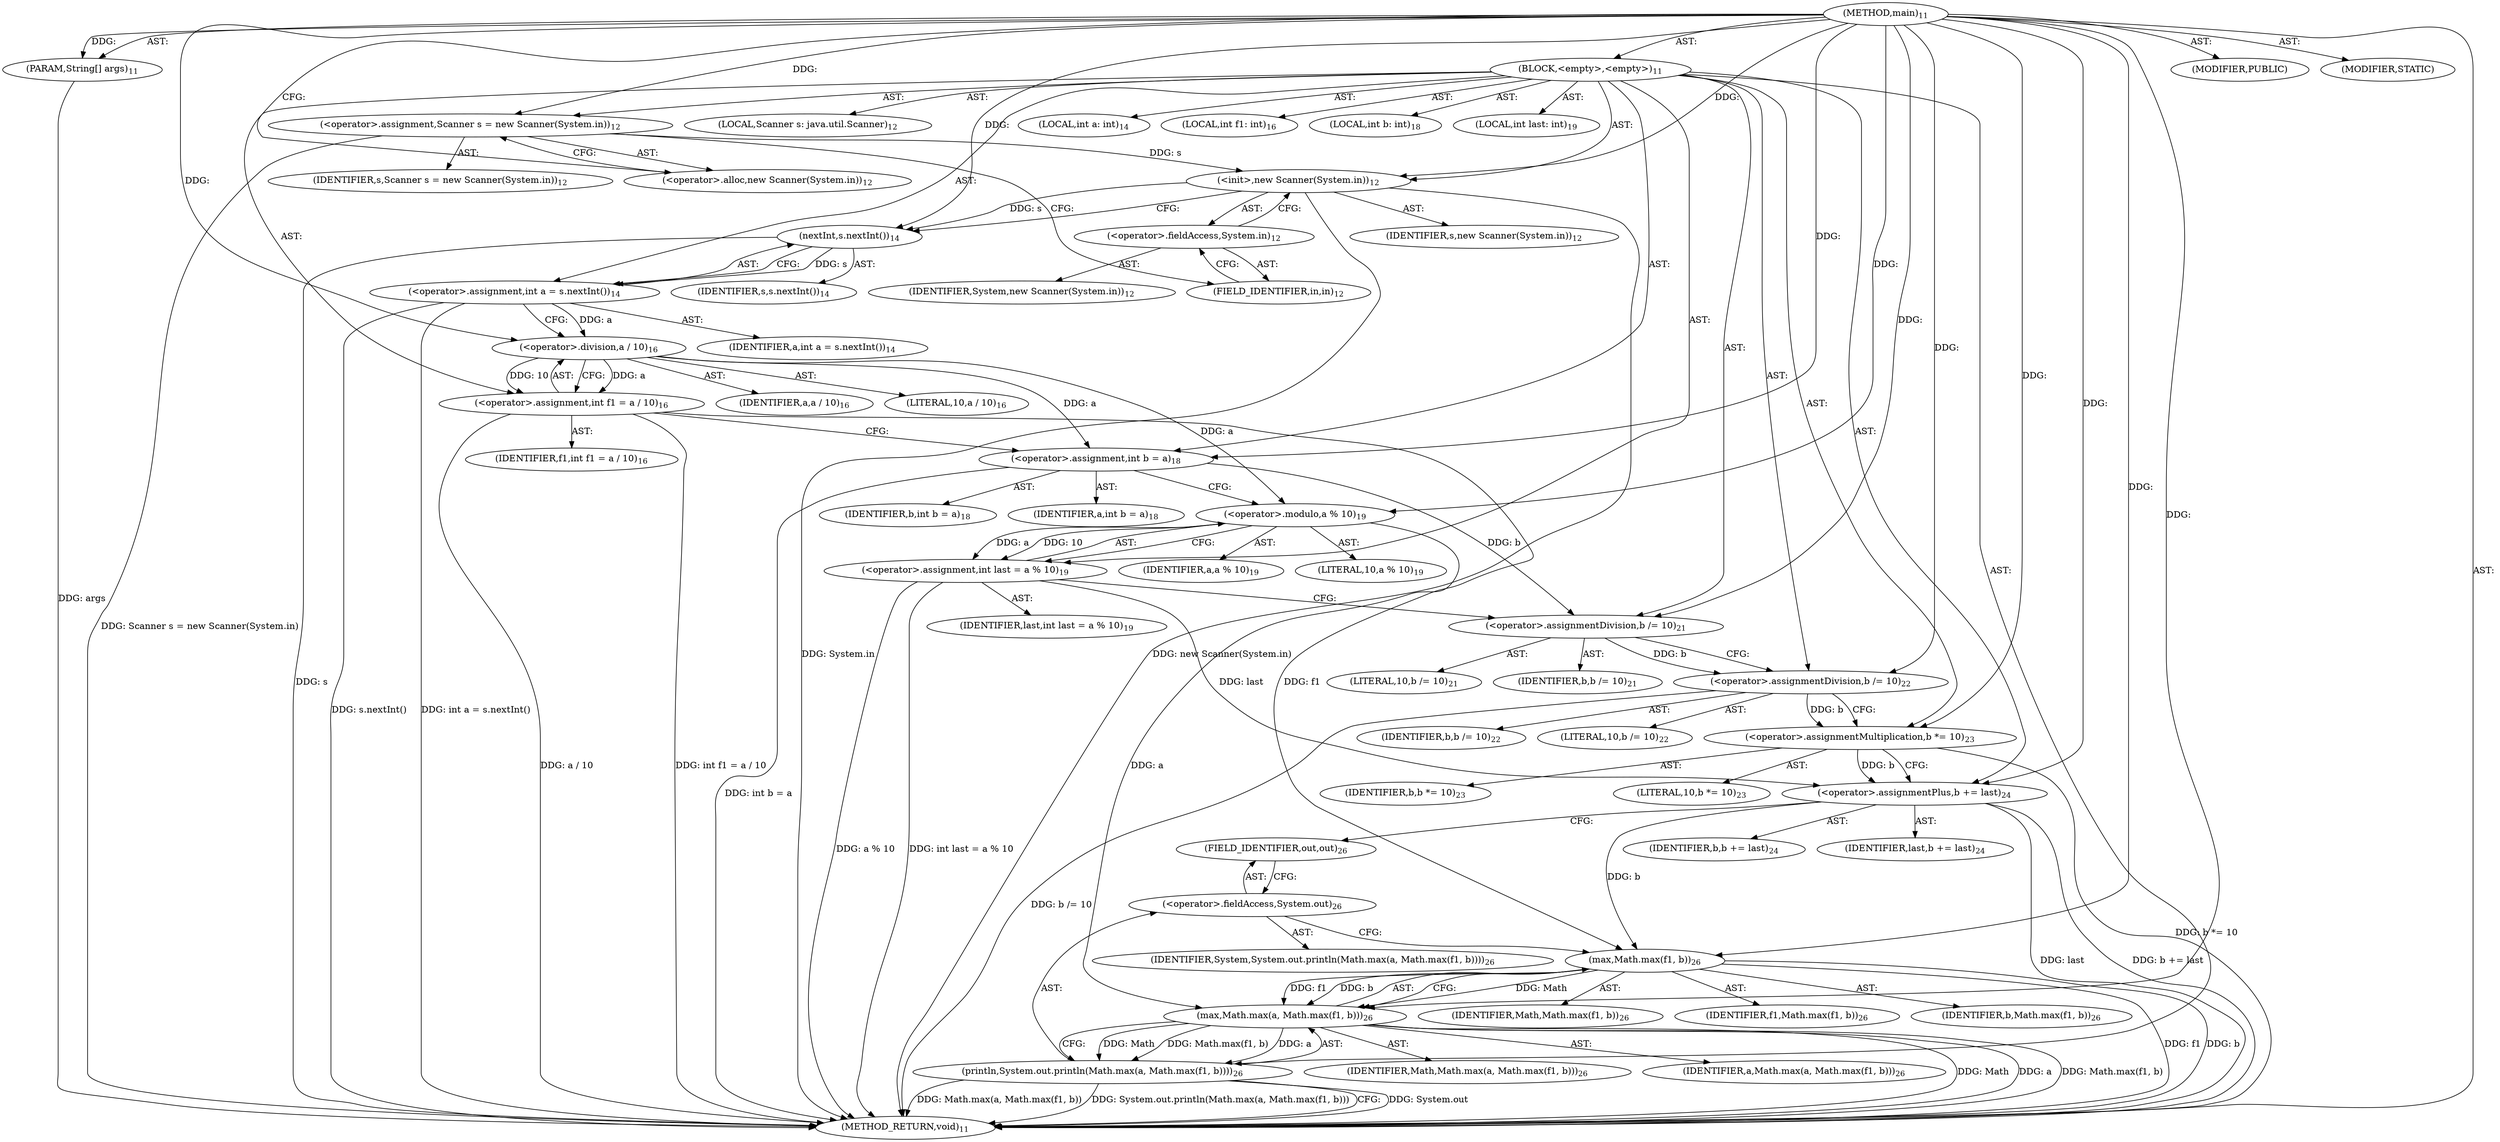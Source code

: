 digraph "main" {  
"19" [label = <(METHOD,main)<SUB>11</SUB>> ]
"20" [label = <(PARAM,String[] args)<SUB>11</SUB>> ]
"21" [label = <(BLOCK,&lt;empty&gt;,&lt;empty&gt;)<SUB>11</SUB>> ]
"4" [label = <(LOCAL,Scanner s: java.util.Scanner)<SUB>12</SUB>> ]
"22" [label = <(&lt;operator&gt;.assignment,Scanner s = new Scanner(System.in))<SUB>12</SUB>> ]
"23" [label = <(IDENTIFIER,s,Scanner s = new Scanner(System.in))<SUB>12</SUB>> ]
"24" [label = <(&lt;operator&gt;.alloc,new Scanner(System.in))<SUB>12</SUB>> ]
"25" [label = <(&lt;init&gt;,new Scanner(System.in))<SUB>12</SUB>> ]
"3" [label = <(IDENTIFIER,s,new Scanner(System.in))<SUB>12</SUB>> ]
"26" [label = <(&lt;operator&gt;.fieldAccess,System.in)<SUB>12</SUB>> ]
"27" [label = <(IDENTIFIER,System,new Scanner(System.in))<SUB>12</SUB>> ]
"28" [label = <(FIELD_IDENTIFIER,in,in)<SUB>12</SUB>> ]
"29" [label = <(LOCAL,int a: int)<SUB>14</SUB>> ]
"30" [label = <(&lt;operator&gt;.assignment,int a = s.nextInt())<SUB>14</SUB>> ]
"31" [label = <(IDENTIFIER,a,int a = s.nextInt())<SUB>14</SUB>> ]
"32" [label = <(nextInt,s.nextInt())<SUB>14</SUB>> ]
"33" [label = <(IDENTIFIER,s,s.nextInt())<SUB>14</SUB>> ]
"34" [label = <(LOCAL,int f1: int)<SUB>16</SUB>> ]
"35" [label = <(&lt;operator&gt;.assignment,int f1 = a / 10)<SUB>16</SUB>> ]
"36" [label = <(IDENTIFIER,f1,int f1 = a / 10)<SUB>16</SUB>> ]
"37" [label = <(&lt;operator&gt;.division,a / 10)<SUB>16</SUB>> ]
"38" [label = <(IDENTIFIER,a,a / 10)<SUB>16</SUB>> ]
"39" [label = <(LITERAL,10,a / 10)<SUB>16</SUB>> ]
"40" [label = <(LOCAL,int b: int)<SUB>18</SUB>> ]
"41" [label = <(&lt;operator&gt;.assignment,int b = a)<SUB>18</SUB>> ]
"42" [label = <(IDENTIFIER,b,int b = a)<SUB>18</SUB>> ]
"43" [label = <(IDENTIFIER,a,int b = a)<SUB>18</SUB>> ]
"44" [label = <(LOCAL,int last: int)<SUB>19</SUB>> ]
"45" [label = <(&lt;operator&gt;.assignment,int last = a % 10)<SUB>19</SUB>> ]
"46" [label = <(IDENTIFIER,last,int last = a % 10)<SUB>19</SUB>> ]
"47" [label = <(&lt;operator&gt;.modulo,a % 10)<SUB>19</SUB>> ]
"48" [label = <(IDENTIFIER,a,a % 10)<SUB>19</SUB>> ]
"49" [label = <(LITERAL,10,a % 10)<SUB>19</SUB>> ]
"50" [label = <(&lt;operator&gt;.assignmentDivision,b /= 10)<SUB>21</SUB>> ]
"51" [label = <(IDENTIFIER,b,b /= 10)<SUB>21</SUB>> ]
"52" [label = <(LITERAL,10,b /= 10)<SUB>21</SUB>> ]
"53" [label = <(&lt;operator&gt;.assignmentDivision,b /= 10)<SUB>22</SUB>> ]
"54" [label = <(IDENTIFIER,b,b /= 10)<SUB>22</SUB>> ]
"55" [label = <(LITERAL,10,b /= 10)<SUB>22</SUB>> ]
"56" [label = <(&lt;operator&gt;.assignmentMultiplication,b *= 10)<SUB>23</SUB>> ]
"57" [label = <(IDENTIFIER,b,b *= 10)<SUB>23</SUB>> ]
"58" [label = <(LITERAL,10,b *= 10)<SUB>23</SUB>> ]
"59" [label = <(&lt;operator&gt;.assignmentPlus,b += last)<SUB>24</SUB>> ]
"60" [label = <(IDENTIFIER,b,b += last)<SUB>24</SUB>> ]
"61" [label = <(IDENTIFIER,last,b += last)<SUB>24</SUB>> ]
"62" [label = <(println,System.out.println(Math.max(a, Math.max(f1, b))))<SUB>26</SUB>> ]
"63" [label = <(&lt;operator&gt;.fieldAccess,System.out)<SUB>26</SUB>> ]
"64" [label = <(IDENTIFIER,System,System.out.println(Math.max(a, Math.max(f1, b))))<SUB>26</SUB>> ]
"65" [label = <(FIELD_IDENTIFIER,out,out)<SUB>26</SUB>> ]
"66" [label = <(max,Math.max(a, Math.max(f1, b)))<SUB>26</SUB>> ]
"67" [label = <(IDENTIFIER,Math,Math.max(a, Math.max(f1, b)))<SUB>26</SUB>> ]
"68" [label = <(IDENTIFIER,a,Math.max(a, Math.max(f1, b)))<SUB>26</SUB>> ]
"69" [label = <(max,Math.max(f1, b))<SUB>26</SUB>> ]
"70" [label = <(IDENTIFIER,Math,Math.max(f1, b))<SUB>26</SUB>> ]
"71" [label = <(IDENTIFIER,f1,Math.max(f1, b))<SUB>26</SUB>> ]
"72" [label = <(IDENTIFIER,b,Math.max(f1, b))<SUB>26</SUB>> ]
"73" [label = <(MODIFIER,PUBLIC)> ]
"74" [label = <(MODIFIER,STATIC)> ]
"75" [label = <(METHOD_RETURN,void)<SUB>11</SUB>> ]
  "19" -> "20"  [ label = "AST: "] 
  "19" -> "21"  [ label = "AST: "] 
  "19" -> "73"  [ label = "AST: "] 
  "19" -> "74"  [ label = "AST: "] 
  "19" -> "75"  [ label = "AST: "] 
  "21" -> "4"  [ label = "AST: "] 
  "21" -> "22"  [ label = "AST: "] 
  "21" -> "25"  [ label = "AST: "] 
  "21" -> "29"  [ label = "AST: "] 
  "21" -> "30"  [ label = "AST: "] 
  "21" -> "34"  [ label = "AST: "] 
  "21" -> "35"  [ label = "AST: "] 
  "21" -> "40"  [ label = "AST: "] 
  "21" -> "41"  [ label = "AST: "] 
  "21" -> "44"  [ label = "AST: "] 
  "21" -> "45"  [ label = "AST: "] 
  "21" -> "50"  [ label = "AST: "] 
  "21" -> "53"  [ label = "AST: "] 
  "21" -> "56"  [ label = "AST: "] 
  "21" -> "59"  [ label = "AST: "] 
  "21" -> "62"  [ label = "AST: "] 
  "22" -> "23"  [ label = "AST: "] 
  "22" -> "24"  [ label = "AST: "] 
  "25" -> "3"  [ label = "AST: "] 
  "25" -> "26"  [ label = "AST: "] 
  "26" -> "27"  [ label = "AST: "] 
  "26" -> "28"  [ label = "AST: "] 
  "30" -> "31"  [ label = "AST: "] 
  "30" -> "32"  [ label = "AST: "] 
  "32" -> "33"  [ label = "AST: "] 
  "35" -> "36"  [ label = "AST: "] 
  "35" -> "37"  [ label = "AST: "] 
  "37" -> "38"  [ label = "AST: "] 
  "37" -> "39"  [ label = "AST: "] 
  "41" -> "42"  [ label = "AST: "] 
  "41" -> "43"  [ label = "AST: "] 
  "45" -> "46"  [ label = "AST: "] 
  "45" -> "47"  [ label = "AST: "] 
  "47" -> "48"  [ label = "AST: "] 
  "47" -> "49"  [ label = "AST: "] 
  "50" -> "51"  [ label = "AST: "] 
  "50" -> "52"  [ label = "AST: "] 
  "53" -> "54"  [ label = "AST: "] 
  "53" -> "55"  [ label = "AST: "] 
  "56" -> "57"  [ label = "AST: "] 
  "56" -> "58"  [ label = "AST: "] 
  "59" -> "60"  [ label = "AST: "] 
  "59" -> "61"  [ label = "AST: "] 
  "62" -> "63"  [ label = "AST: "] 
  "62" -> "66"  [ label = "AST: "] 
  "63" -> "64"  [ label = "AST: "] 
  "63" -> "65"  [ label = "AST: "] 
  "66" -> "67"  [ label = "AST: "] 
  "66" -> "68"  [ label = "AST: "] 
  "66" -> "69"  [ label = "AST: "] 
  "69" -> "70"  [ label = "AST: "] 
  "69" -> "71"  [ label = "AST: "] 
  "69" -> "72"  [ label = "AST: "] 
  "22" -> "28"  [ label = "CFG: "] 
  "25" -> "32"  [ label = "CFG: "] 
  "30" -> "37"  [ label = "CFG: "] 
  "35" -> "41"  [ label = "CFG: "] 
  "41" -> "47"  [ label = "CFG: "] 
  "45" -> "50"  [ label = "CFG: "] 
  "50" -> "53"  [ label = "CFG: "] 
  "53" -> "56"  [ label = "CFG: "] 
  "56" -> "59"  [ label = "CFG: "] 
  "59" -> "65"  [ label = "CFG: "] 
  "62" -> "75"  [ label = "CFG: "] 
  "24" -> "22"  [ label = "CFG: "] 
  "26" -> "25"  [ label = "CFG: "] 
  "32" -> "30"  [ label = "CFG: "] 
  "37" -> "35"  [ label = "CFG: "] 
  "47" -> "45"  [ label = "CFG: "] 
  "63" -> "69"  [ label = "CFG: "] 
  "66" -> "62"  [ label = "CFG: "] 
  "28" -> "26"  [ label = "CFG: "] 
  "65" -> "63"  [ label = "CFG: "] 
  "69" -> "66"  [ label = "CFG: "] 
  "19" -> "24"  [ label = "CFG: "] 
  "20" -> "75"  [ label = "DDG: args"] 
  "22" -> "75"  [ label = "DDG: Scanner s = new Scanner(System.in)"] 
  "25" -> "75"  [ label = "DDG: System.in"] 
  "25" -> "75"  [ label = "DDG: new Scanner(System.in)"] 
  "32" -> "75"  [ label = "DDG: s"] 
  "30" -> "75"  [ label = "DDG: s.nextInt()"] 
  "30" -> "75"  [ label = "DDG: int a = s.nextInt()"] 
  "35" -> "75"  [ label = "DDG: a / 10"] 
  "35" -> "75"  [ label = "DDG: int f1 = a / 10"] 
  "41" -> "75"  [ label = "DDG: int b = a"] 
  "45" -> "75"  [ label = "DDG: a % 10"] 
  "45" -> "75"  [ label = "DDG: int last = a % 10"] 
  "53" -> "75"  [ label = "DDG: b /= 10"] 
  "56" -> "75"  [ label = "DDG: b *= 10"] 
  "59" -> "75"  [ label = "DDG: last"] 
  "59" -> "75"  [ label = "DDG: b += last"] 
  "62" -> "75"  [ label = "DDG: System.out"] 
  "66" -> "75"  [ label = "DDG: Math"] 
  "66" -> "75"  [ label = "DDG: a"] 
  "69" -> "75"  [ label = "DDG: f1"] 
  "69" -> "75"  [ label = "DDG: b"] 
  "66" -> "75"  [ label = "DDG: Math.max(f1, b)"] 
  "62" -> "75"  [ label = "DDG: Math.max(a, Math.max(f1, b))"] 
  "62" -> "75"  [ label = "DDG: System.out.println(Math.max(a, Math.max(f1, b)))"] 
  "19" -> "20"  [ label = "DDG: "] 
  "19" -> "22"  [ label = "DDG: "] 
  "32" -> "30"  [ label = "DDG: s"] 
  "37" -> "35"  [ label = "DDG: a"] 
  "37" -> "35"  [ label = "DDG: 10"] 
  "37" -> "41"  [ label = "DDG: a"] 
  "19" -> "41"  [ label = "DDG: "] 
  "47" -> "45"  [ label = "DDG: a"] 
  "47" -> "45"  [ label = "DDG: 10"] 
  "19" -> "50"  [ label = "DDG: "] 
  "19" -> "53"  [ label = "DDG: "] 
  "19" -> "56"  [ label = "DDG: "] 
  "45" -> "59"  [ label = "DDG: last"] 
  "19" -> "59"  [ label = "DDG: "] 
  "22" -> "25"  [ label = "DDG: s"] 
  "19" -> "25"  [ label = "DDG: "] 
  "41" -> "50"  [ label = "DDG: b"] 
  "50" -> "53"  [ label = "DDG: b"] 
  "53" -> "56"  [ label = "DDG: b"] 
  "56" -> "59"  [ label = "DDG: b"] 
  "66" -> "62"  [ label = "DDG: Math"] 
  "66" -> "62"  [ label = "DDG: a"] 
  "66" -> "62"  [ label = "DDG: Math.max(f1, b)"] 
  "25" -> "32"  [ label = "DDG: s"] 
  "19" -> "32"  [ label = "DDG: "] 
  "30" -> "37"  [ label = "DDG: a"] 
  "19" -> "37"  [ label = "DDG: "] 
  "19" -> "47"  [ label = "DDG: "] 
  "37" -> "47"  [ label = "DDG: a"] 
  "69" -> "66"  [ label = "DDG: Math"] 
  "19" -> "66"  [ label = "DDG: "] 
  "47" -> "66"  [ label = "DDG: a"] 
  "69" -> "66"  [ label = "DDG: f1"] 
  "69" -> "66"  [ label = "DDG: b"] 
  "19" -> "69"  [ label = "DDG: "] 
  "35" -> "69"  [ label = "DDG: f1"] 
  "59" -> "69"  [ label = "DDG: b"] 
}
